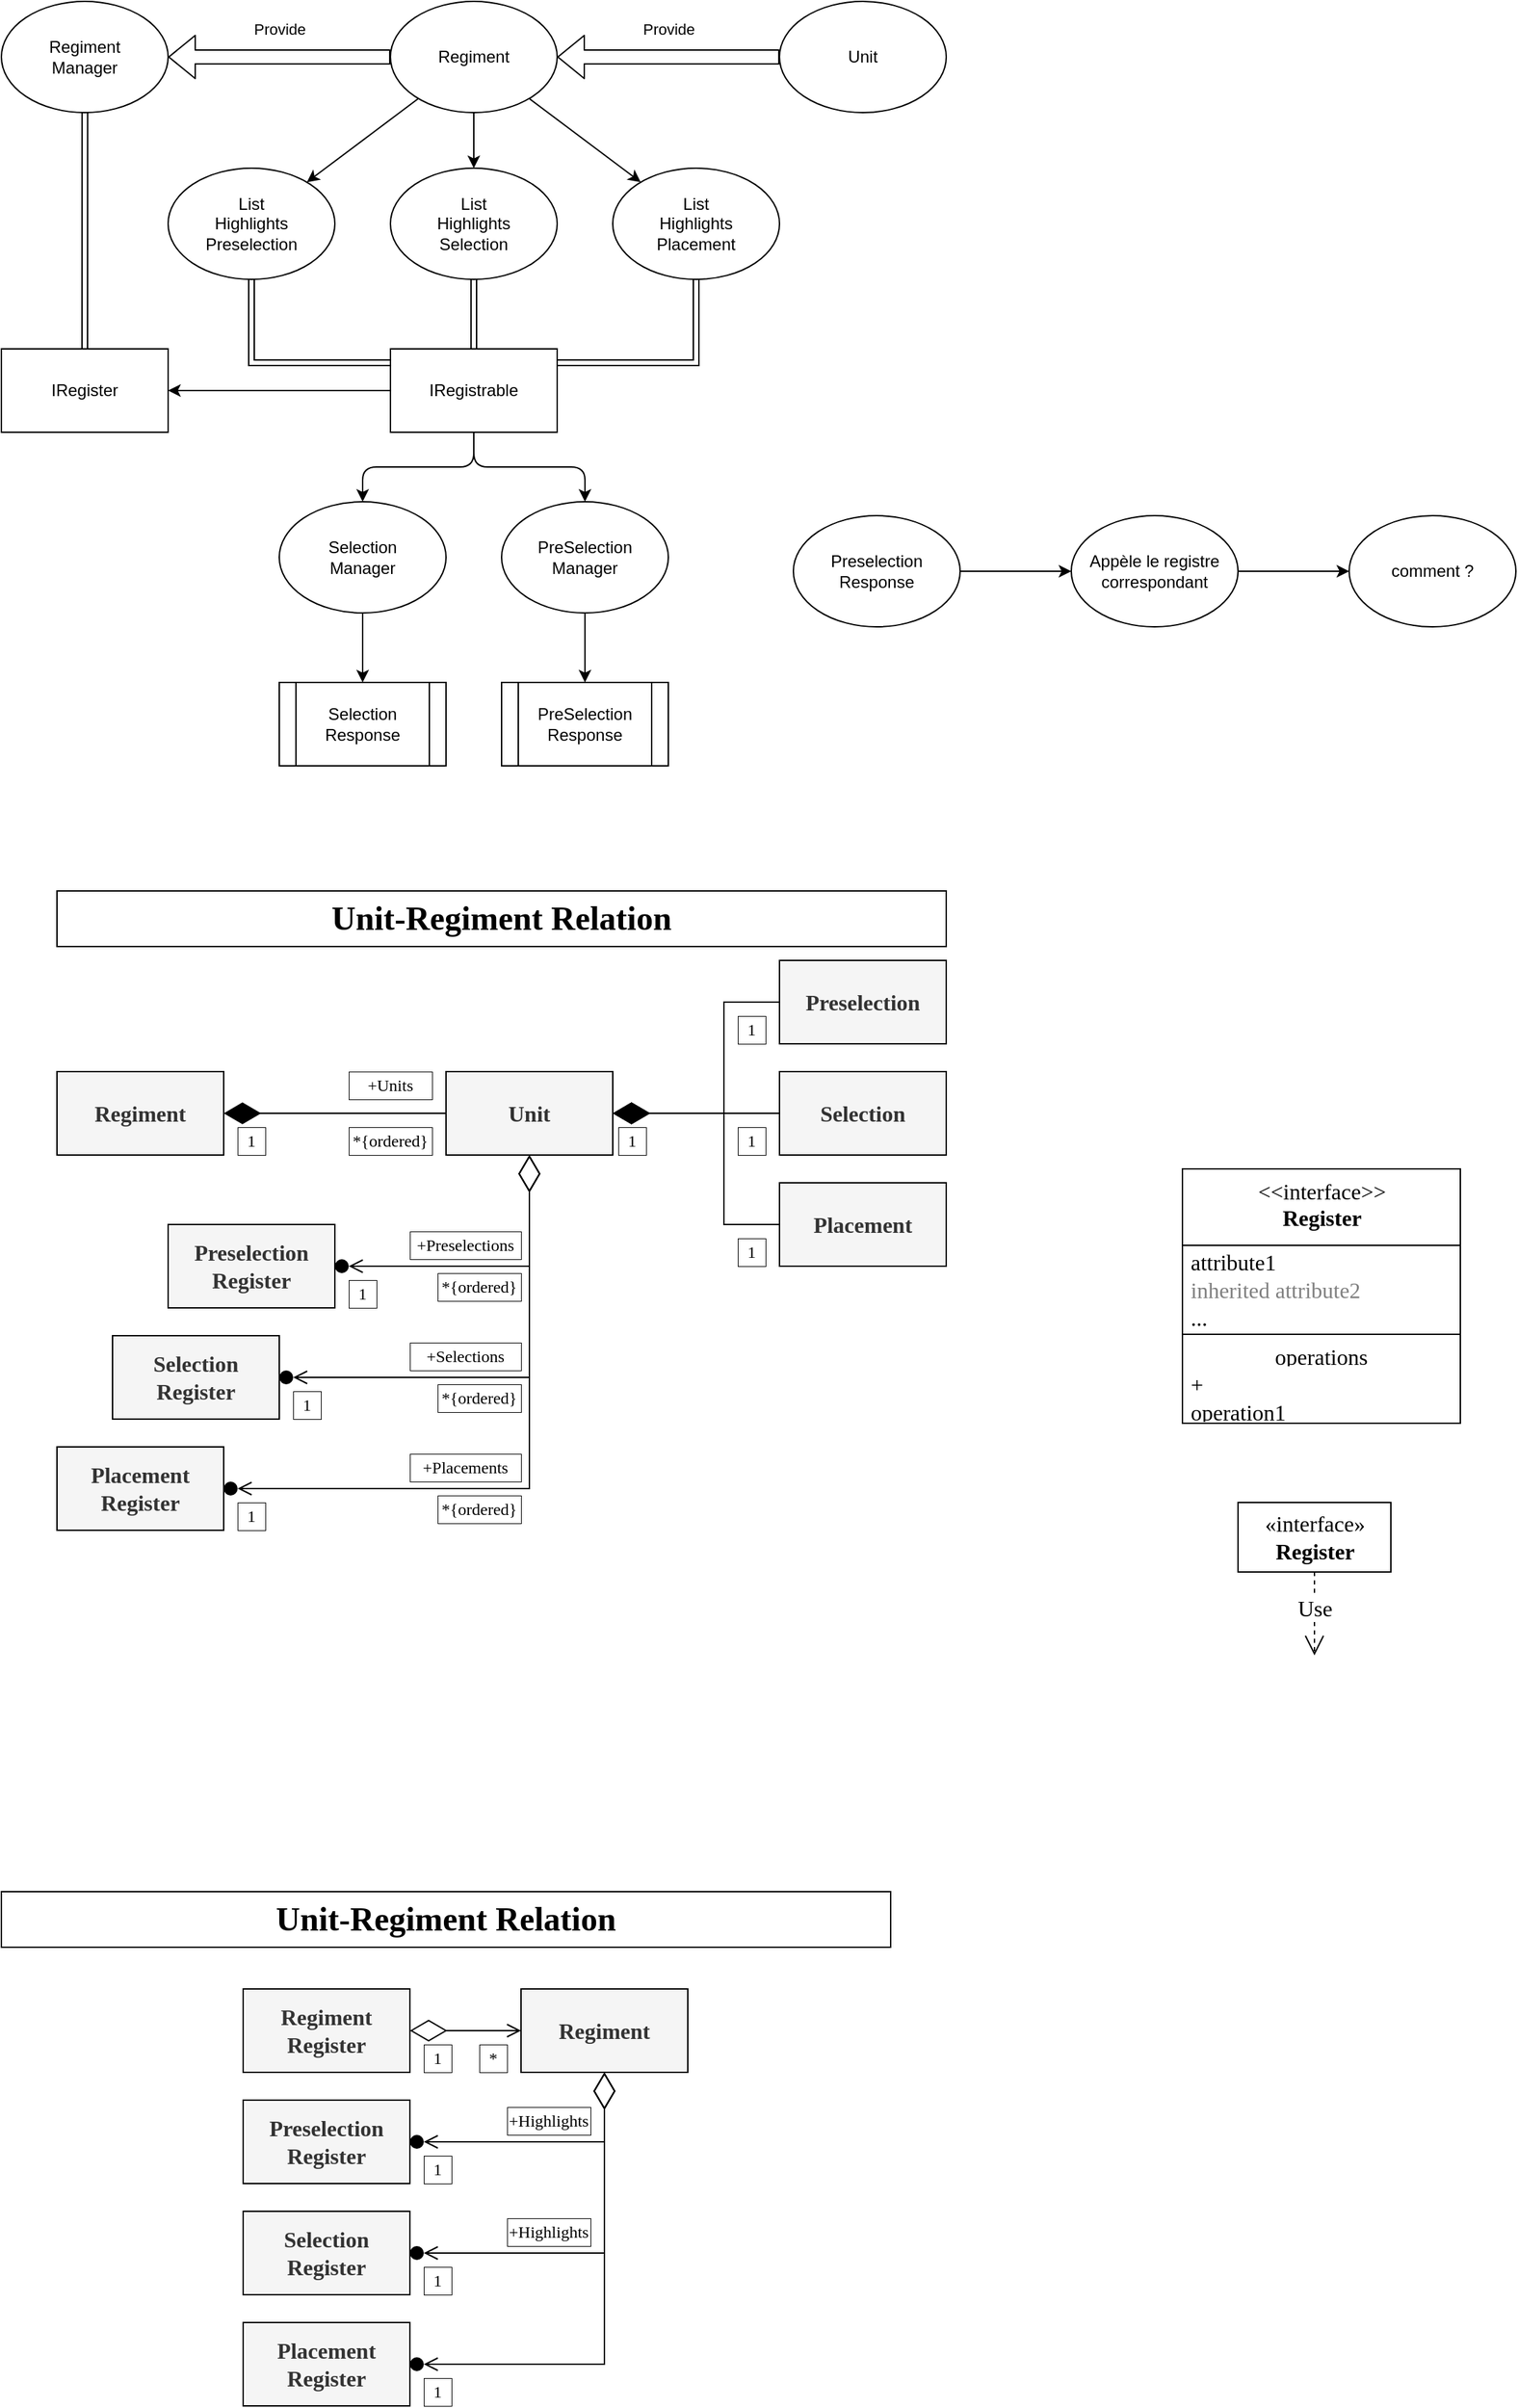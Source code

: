 <mxfile>
    <diagram id="3MYqwu3gBMpGz7Iqad5_" name="Page-1">
        <mxGraphModel dx="990" dy="677" grid="1" gridSize="10" guides="1" tooltips="1" connect="1" arrows="1" fold="1" page="1" pageScale="1" pageWidth="827" pageHeight="1169" math="0" shadow="0">
            <root>
                <mxCell id="0"/>
                <mxCell id="1" style="locked=1;" parent="0"/>
                <mxCell id="3" value="object" style="" parent="0"/>
                <mxCell id="36" value="" style="edgeStyle=none;html=1;" parent="3" source="39" target="45" edge="1">
                    <mxGeometry relative="1" as="geometry"/>
                </mxCell>
                <mxCell id="37" value="" style="edgeStyle=none;html=1;" parent="3" source="39" target="47" edge="1">
                    <mxGeometry relative="1" as="geometry"/>
                </mxCell>
                <mxCell id="38" style="edgeStyle=none;html=1;" parent="3" source="39" target="49" edge="1">
                    <mxGeometry relative="1" as="geometry"/>
                </mxCell>
                <mxCell id="65" value="Provide" style="edgeStyle=orthogonalEdgeStyle;shape=flexArrow;html=1;" parent="3" source="39" target="43" edge="1">
                    <mxGeometry y="-20" relative="1" as="geometry">
                        <mxPoint as="offset"/>
                    </mxGeometry>
                </mxCell>
                <mxCell id="39" value="Regiment" style="ellipse;whiteSpace=wrap;html=1;" parent="3" vertex="1">
                    <mxGeometry x="360" y="80" width="120" height="80" as="geometry"/>
                </mxCell>
                <mxCell id="64" value="Provide" style="edgeStyle=orthogonalEdgeStyle;shape=flexArrow;html=1;" parent="3" source="40" target="39" edge="1">
                    <mxGeometry y="-20" relative="1" as="geometry">
                        <mxPoint as="offset"/>
                    </mxGeometry>
                </mxCell>
                <mxCell id="40" value="Unit" style="ellipse;whiteSpace=wrap;html=1;" parent="3" vertex="1">
                    <mxGeometry x="640" y="80" width="120" height="80" as="geometry"/>
                </mxCell>
                <mxCell id="42" style="edgeStyle=none;html=1;shape=link;" parent="3" source="43" target="50" edge="1">
                    <mxGeometry relative="1" as="geometry"/>
                </mxCell>
                <mxCell id="43" value="Regiment &lt;br&gt;Manager" style="ellipse;whiteSpace=wrap;html=1;" parent="3" vertex="1">
                    <mxGeometry x="80" y="80" width="120" height="80" as="geometry"/>
                </mxCell>
                <mxCell id="44" style="edgeStyle=elbowEdgeStyle;html=1;shape=link;rounded=0;" parent="3" source="45" target="57" edge="1">
                    <mxGeometry relative="1" as="geometry">
                        <Array as="points">
                            <mxPoint x="260" y="340"/>
                        </Array>
                    </mxGeometry>
                </mxCell>
                <mxCell id="45" value="List&lt;br&gt;Highlights&lt;br&gt;Preselection" style="ellipse;whiteSpace=wrap;html=1;" parent="3" vertex="1">
                    <mxGeometry x="200" y="200" width="120" height="80" as="geometry"/>
                </mxCell>
                <mxCell id="46" value="" style="edgeStyle=none;html=1;shape=link;" parent="3" source="47" target="57" edge="1">
                    <mxGeometry relative="1" as="geometry"/>
                </mxCell>
                <mxCell id="47" value="List&lt;br&gt;Highlights&lt;br&gt;Selection" style="ellipse;whiteSpace=wrap;html=1;" parent="3" vertex="1">
                    <mxGeometry x="360" y="200" width="120" height="80" as="geometry"/>
                </mxCell>
                <mxCell id="48" style="edgeStyle=orthogonalEdgeStyle;html=1;shape=link;rounded=0;" parent="3" source="49" target="57" edge="1">
                    <mxGeometry relative="1" as="geometry">
                        <Array as="points">
                            <mxPoint x="580" y="340"/>
                        </Array>
                    </mxGeometry>
                </mxCell>
                <mxCell id="49" value="List&lt;br&gt;Highlights&lt;br&gt;Placement" style="ellipse;whiteSpace=wrap;html=1;" parent="3" vertex="1">
                    <mxGeometry x="520" y="200" width="120" height="80" as="geometry"/>
                </mxCell>
                <mxCell id="50" value="IRegister" style="rounded=0;whiteSpace=wrap;html=1;" parent="3" vertex="1">
                    <mxGeometry x="80" y="330" width="120" height="60" as="geometry"/>
                </mxCell>
                <mxCell id="51" value="" style="edgeStyle=none;html=1;" parent="3" source="52" target="63" edge="1">
                    <mxGeometry relative="1" as="geometry"/>
                </mxCell>
                <mxCell id="52" value="PreSelection &lt;br&gt;Manager" style="ellipse;whiteSpace=wrap;html=1;" parent="3" vertex="1">
                    <mxGeometry x="440" y="440" width="120" height="80" as="geometry"/>
                </mxCell>
                <mxCell id="54" style="edgeStyle=orthogonalEdgeStyle;html=1;" parent="3" source="57" target="59" edge="1">
                    <mxGeometry relative="1" as="geometry"/>
                </mxCell>
                <mxCell id="55" style="edgeStyle=orthogonalEdgeStyle;html=1;" parent="3" source="57" target="52" edge="1">
                    <mxGeometry relative="1" as="geometry"/>
                </mxCell>
                <mxCell id="56" style="edgeStyle=none;html=1;" parent="3" source="57" target="50" edge="1">
                    <mxGeometry relative="1" as="geometry"/>
                </mxCell>
                <mxCell id="57" value="IRegistrable" style="whiteSpace=wrap;html=1;" parent="3" vertex="1">
                    <mxGeometry x="360" y="330" width="120" height="60" as="geometry"/>
                </mxCell>
                <mxCell id="58" value="" style="edgeStyle=none;html=1;" parent="3" source="59" target="61" edge="1">
                    <mxGeometry relative="1" as="geometry">
                        <mxPoint x="340" y="560" as="targetPoint"/>
                    </mxGeometry>
                </mxCell>
                <mxCell id="59" value="Selection &lt;br&gt;Manager" style="ellipse;whiteSpace=wrap;html=1;" parent="3" vertex="1">
                    <mxGeometry x="280" y="440" width="120" height="80" as="geometry"/>
                </mxCell>
                <mxCell id="61" value="&lt;span&gt;Selection&lt;/span&gt;&lt;br&gt;&lt;span&gt;Response&lt;/span&gt;" style="shape=process;whiteSpace=wrap;html=1;backgroundOutline=1;" parent="3" vertex="1">
                    <mxGeometry x="280" y="570" width="120" height="60" as="geometry"/>
                </mxCell>
                <mxCell id="63" value="PreSelection&lt;br&gt;Response" style="shape=process;whiteSpace=wrap;html=1;backgroundOutline=1;" parent="3" vertex="1">
                    <mxGeometry x="440" y="570" width="120" height="60" as="geometry"/>
                </mxCell>
                <mxCell id="80" value="" style="endArrow=none;startArrow=diamondThin;endFill=0;startFill=1;html=1;verticalAlign=bottom;labelBackgroundColor=none;strokeWidth=1;startSize=24;endSize=8;rounded=0;elbow=vertical;" parent="3" source="82" target="83" edge="1">
                    <mxGeometry x="-0.667" y="-30" width="160" relative="1" as="geometry">
                        <mxPoint x="240" y="880" as="sourcePoint"/>
                        <mxPoint x="360" y="880" as="targetPoint"/>
                        <Array as="points"/>
                        <mxPoint as="offset"/>
                    </mxGeometry>
                </mxCell>
                <mxCell id="82" value="Regiment" style="rounded=0;whiteSpace=wrap;html=1;fillColor=#f5f5f5;fontColor=#333333;strokeColor=#000000;fontSize=16;fontFamily=Times New Roman;fontStyle=1" parent="3" vertex="1">
                    <mxGeometry x="120" y="850" width="120" height="60" as="geometry"/>
                </mxCell>
                <mxCell id="88" value="" style="rounded=0;elbow=vertical;html=1;startArrow=diamondThin;startFill=1;endArrow=none;endFill=0;startSize=24;endSize=8;edgeStyle=orthogonalEdgeStyle;" parent="3" source="83" target="84" edge="1">
                    <mxGeometry x="0.9" y="-20" relative="1" as="geometry">
                        <Array as="points">
                            <mxPoint x="600" y="880"/>
                            <mxPoint x="600" y="800"/>
                        </Array>
                        <mxPoint as="offset"/>
                    </mxGeometry>
                </mxCell>
                <mxCell id="92" value="" style="edgeStyle=orthogonalEdgeStyle;rounded=0;html=1;startArrow=diamondThin;startFill=1;endArrow=none;endFill=0;startSize=24;endSize=8;elbow=vertical;" parent="3" source="83" target="85" edge="1">
                    <mxGeometry x="0.833" y="-20" relative="1" as="geometry">
                        <mxPoint as="offset"/>
                    </mxGeometry>
                </mxCell>
                <mxCell id="93" value="" style="edgeStyle=orthogonalEdgeStyle;rounded=0;html=1;startArrow=diamondThin;startFill=1;endArrow=none;endFill=0;startSize=24;endSize=8;elbow=vertical;" parent="3" source="83" target="86" edge="1">
                    <mxGeometry x="-0.7" y="-20" relative="1" as="geometry">
                        <Array as="points">
                            <mxPoint x="600" y="880"/>
                            <mxPoint x="600" y="960"/>
                        </Array>
                        <mxPoint as="offset"/>
                    </mxGeometry>
                </mxCell>
                <mxCell id="83" value="Unit" style="rounded=0;whiteSpace=wrap;html=1;fillColor=#f5f5f5;fontColor=#333333;strokeColor=#000000;fontFamily=Times New Roman;fontSize=16;fontStyle=1" parent="3" vertex="1">
                    <mxGeometry x="400" y="850" width="120" height="60" as="geometry"/>
                </mxCell>
                <mxCell id="84" value="Preselection" style="rounded=0;whiteSpace=wrap;html=1;fillColor=#f5f5f5;fontColor=#333333;strokeColor=#000000;fontFamily=Times New Roman;fontSize=16;fontStyle=1" parent="3" vertex="1">
                    <mxGeometry x="640" y="770" width="120" height="60" as="geometry"/>
                </mxCell>
                <mxCell id="85" value="Selection" style="rounded=0;whiteSpace=wrap;html=1;fillColor=#f5f5f5;fontColor=#333333;strokeColor=#000000;fontSize=16;fontStyle=1;fontFamily=Times New Roman;" parent="3" vertex="1">
                    <mxGeometry x="640" y="850" width="120" height="60" as="geometry"/>
                </mxCell>
                <mxCell id="86" value="Placement" style="rounded=0;whiteSpace=wrap;html=1;fillColor=#f5f5f5;fontColor=#333333;strokeColor=#000000;fontSize=16;fontStyle=1;fontFamily=Times New Roman;" parent="3" vertex="1">
                    <mxGeometry x="640" y="930" width="120" height="60" as="geometry"/>
                </mxCell>
                <mxCell id="98" value="&lt;h2&gt;Unit-Regiment Relation&lt;/h2&gt;" style="text;html=1;strokeColor=default;fillColor=none;align=center;verticalAlign=middle;whiteSpace=wrap;rounded=0;fontFamily=Times New Roman;fontSize=16;" parent="3" vertex="1">
                    <mxGeometry x="120" y="720" width="640" height="40" as="geometry"/>
                </mxCell>
                <mxCell id="130" style="edgeStyle=orthogonalEdgeStyle;rounded=0;html=1;fontFamily=Times New Roman;fontSize=16;startArrow=diamondThin;startFill=0;endArrow=open;endFill=0;startSize=24;endSize=8;elbow=vertical;entryX=1;entryY=0.5;entryDx=0;entryDy=0;" parent="3" source="99" target="143" edge="1">
                    <mxGeometry relative="1" as="geometry">
                        <Array as="points">
                            <mxPoint x="514" y="1620"/>
                            <mxPoint x="414" y="1620"/>
                        </Array>
                    </mxGeometry>
                </mxCell>
                <mxCell id="131" style="edgeStyle=orthogonalEdgeStyle;rounded=0;html=1;fontFamily=Times New Roman;fontSize=16;startArrow=diamondThin;startFill=0;endArrow=open;endFill=0;startSize=24;endSize=8;elbow=vertical;entryX=1;entryY=0.5;entryDx=0;entryDy=0;" parent="3" source="99" target="141" edge="1">
                    <mxGeometry relative="1" as="geometry">
                        <Array as="points">
                            <mxPoint x="514" y="1700"/>
                            <mxPoint x="414" y="1700"/>
                        </Array>
                    </mxGeometry>
                </mxCell>
                <mxCell id="133" style="edgeStyle=orthogonalEdgeStyle;rounded=0;html=1;fontFamily=Times New Roman;fontSize=16;startArrow=diamondThin;startFill=0;endArrow=open;endFill=0;startSize=24;endSize=8;elbow=vertical;entryX=1;entryY=0.5;entryDx=0;entryDy=0;" parent="3" source="99" target="142" edge="1">
                    <mxGeometry relative="1" as="geometry">
                        <Array as="points">
                            <mxPoint x="514" y="1780"/>
                            <mxPoint x="434" y="1780"/>
                        </Array>
                    </mxGeometry>
                </mxCell>
                <mxCell id="99" value="Regiment" style="rounded=0;whiteSpace=wrap;html=1;fillColor=#f5f5f5;fontColor=#333333;strokeColor=#000000;fontSize=16;fontFamily=Times New Roman;fontStyle=1" parent="3" vertex="1">
                    <mxGeometry x="454" y="1510" width="120" height="60" as="geometry"/>
                </mxCell>
                <mxCell id="100" value="&lt;h2&gt;Unit-Regiment Relation&lt;/h2&gt;" style="text;html=1;strokeColor=default;fillColor=none;align=center;verticalAlign=middle;whiteSpace=wrap;rounded=0;fontFamily=Times New Roman;fontSize=16;" parent="3" vertex="1">
                    <mxGeometry x="80" y="1440" width="640" height="40" as="geometry"/>
                </mxCell>
                <mxCell id="101" value="" style="endArrow=open;startArrow=diamondThin;endFill=0;startFill=0;html=1;verticalAlign=bottom;labelBackgroundColor=none;strokeWidth=1;startSize=24;endSize=8;rounded=0;elbow=vertical;" parent="3" source="103" target="99" edge="1">
                    <mxGeometry x="-0.667" y="-30" width="160" relative="1" as="geometry">
                        <mxPoint x="374" y="1540" as="sourcePoint"/>
                        <mxPoint x="454" y="1540" as="targetPoint"/>
                        <Array as="points"/>
                        <mxPoint as="offset"/>
                    </mxGeometry>
                </mxCell>
                <mxCell id="103" value="Regiment&lt;br&gt;Register" style="rounded=0;whiteSpace=wrap;html=1;fillColor=#f5f5f5;fontColor=#333333;strokeColor=#000000;fontSize=16;fontFamily=Times New Roman;fontStyle=1" parent="3" vertex="1">
                    <mxGeometry x="254" y="1510" width="120" height="60" as="geometry"/>
                </mxCell>
                <mxCell id="105" value="«interface»&lt;br&gt;&lt;b&gt;Register&lt;/b&gt;" style="html=1;fontFamily=Times New Roman;fontSize=16;strokeColor=#000000;" parent="3" vertex="1">
                    <mxGeometry x="970" y="1160" width="110" height="50" as="geometry"/>
                </mxCell>
                <mxCell id="106" value="Use" style="endArrow=open;endSize=12;dashed=1;html=1;rounded=0;fontFamily=Times New Roman;fontSize=16;elbow=vertical;" parent="3" source="105" edge="1">
                    <mxGeometry x="-0.143" width="160" relative="1" as="geometry">
                        <mxPoint x="1185" y="1190" as="sourcePoint"/>
                        <mxPoint x="1025" y="1270" as="targetPoint"/>
                        <mxPoint as="offset"/>
                    </mxGeometry>
                </mxCell>
                <mxCell id="113" value="&amp;lt;&amp;lt;interface&amp;gt;&amp;gt;&lt;br&gt;&lt;b&gt;Register&lt;/b&gt;" style="swimlane;fontStyle=0;align=center;verticalAlign=top;childLayout=stackLayout;horizontal=1;startSize=55;horizontalStack=0;resizeParent=1;resizeParentMax=0;resizeLast=0;collapsible=0;marginBottom=0;html=1;fontFamily=Times New Roman;fontSize=16;strokeColor=#000000;" parent="3" vertex="1">
                    <mxGeometry x="930" y="920" width="200" height="183" as="geometry"/>
                </mxCell>
                <mxCell id="115" value="attribute1" style="text;html=1;strokeColor=none;fillColor=none;align=left;verticalAlign=middle;spacingLeft=4;spacingRight=4;overflow=hidden;rotatable=0;points=[[0,0.5],[1,0.5]];portConstraint=eastwest;fontFamily=Times New Roman;fontSize=16;" parent="113" vertex="1">
                    <mxGeometry y="55" width="200" height="20" as="geometry"/>
                </mxCell>
                <mxCell id="116" value="inherited attribute2" style="text;html=1;strokeColor=none;fillColor=none;align=left;verticalAlign=middle;spacingLeft=4;spacingRight=4;overflow=hidden;rotatable=0;points=[[0,0.5],[1,0.5]];portConstraint=eastwest;fontColor=#808080;fontFamily=Times New Roman;fontSize=16;" parent="113" vertex="1">
                    <mxGeometry y="75" width="200" height="20" as="geometry"/>
                </mxCell>
                <mxCell id="117" value="..." style="text;html=1;strokeColor=none;fillColor=none;align=left;verticalAlign=middle;spacingLeft=4;spacingRight=4;overflow=hidden;rotatable=0;points=[[0,0.5],[1,0.5]];portConstraint=eastwest;fontFamily=Times New Roman;fontSize=16;" parent="113" vertex="1">
                    <mxGeometry y="95" width="200" height="20" as="geometry"/>
                </mxCell>
                <mxCell id="118" value="" style="line;strokeWidth=1;fillColor=none;align=left;verticalAlign=middle;spacingTop=-1;spacingLeft=3;spacingRight=3;rotatable=0;labelPosition=right;points=[];portConstraint=eastwest;fontFamily=Times New Roman;fontSize=16;" parent="113" vertex="1">
                    <mxGeometry y="115" width="200" height="8" as="geometry"/>
                </mxCell>
                <mxCell id="119" value="operations" style="text;html=1;strokeColor=none;fillColor=none;align=center;verticalAlign=middle;spacingLeft=4;spacingRight=4;overflow=hidden;rotatable=0;points=[[0,0.5],[1,0.5]];portConstraint=eastwest;fontFamily=Times New Roman;fontSize=16;" parent="113" vertex="1">
                    <mxGeometry y="123" width="200" height="20" as="geometry"/>
                </mxCell>
                <mxCell id="121" value="+" style="text;html=1;strokeColor=none;fillColor=none;align=left;verticalAlign=middle;spacingLeft=4;spacingRight=4;overflow=hidden;rotatable=0;points=[[0,0.5],[1,0.5]];portConstraint=eastwest;fontFamily=Times New Roman;fontSize=16;" parent="113" vertex="1">
                    <mxGeometry y="143" width="200" height="20" as="geometry"/>
                </mxCell>
                <mxCell id="120" value="operation1" style="text;html=1;strokeColor=none;fillColor=none;align=left;verticalAlign=middle;spacingLeft=4;spacingRight=4;overflow=hidden;rotatable=0;points=[[0,0.5],[1,0.5]];portConstraint=eastwest;fontFamily=Times New Roman;fontSize=16;" parent="113" vertex="1">
                    <mxGeometry y="163" width="200" height="20" as="geometry"/>
                </mxCell>
                <mxCell id="122" value="Preselection&lt;br&gt;Register" style="rounded=0;whiteSpace=wrap;html=1;fillColor=#f5f5f5;fontColor=#333333;strokeColor=#000000;fontSize=16;fontFamily=Times New Roman;fontStyle=1" parent="3" vertex="1">
                    <mxGeometry x="254" y="1590" width="120" height="60" as="geometry"/>
                </mxCell>
                <mxCell id="123" value="Selection&lt;br&gt;Register" style="rounded=0;whiteSpace=wrap;html=1;fillColor=#f5f5f5;fontColor=#333333;strokeColor=#000000;fontSize=16;fontFamily=Times New Roman;fontStyle=1" parent="3" vertex="1">
                    <mxGeometry x="254" y="1670" width="120" height="60" as="geometry"/>
                </mxCell>
                <mxCell id="124" value="Placement&lt;br&gt;Register" style="rounded=0;whiteSpace=wrap;html=1;fillColor=#f5f5f5;fontColor=#333333;strokeColor=#000000;fontSize=16;fontFamily=Times New Roman;fontStyle=1" parent="3" vertex="1">
                    <mxGeometry x="254" y="1750" width="120" height="60" as="geometry"/>
                </mxCell>
                <mxCell id="134" value="1" style="text;html=1;strokeColor=default;fillColor=none;align=center;verticalAlign=middle;whiteSpace=wrap;rounded=0;fontFamily=Times New Roman;fontSize=12;strokeWidth=0.5;" parent="3" vertex="1">
                    <mxGeometry x="384" y="1630" width="20" height="20" as="geometry"/>
                </mxCell>
                <mxCell id="137" value="1" style="text;html=1;strokeColor=default;fillColor=none;align=center;verticalAlign=middle;whiteSpace=wrap;rounded=0;fontFamily=Times New Roman;fontSize=12;strokeWidth=0.5;" parent="3" vertex="1">
                    <mxGeometry x="384" y="1710" width="20" height="20" as="geometry"/>
                </mxCell>
                <mxCell id="138" value="1" style="text;html=1;strokeColor=default;fillColor=none;align=center;verticalAlign=middle;whiteSpace=wrap;rounded=0;fontFamily=Times New Roman;fontSize=12;strokeWidth=0.5;" parent="3" vertex="1">
                    <mxGeometry x="384" y="1790" width="20" height="20" as="geometry"/>
                </mxCell>
                <mxCell id="139" value="1" style="text;html=1;strokeColor=default;fillColor=none;align=center;verticalAlign=middle;whiteSpace=wrap;rounded=0;fontFamily=Times New Roman;fontSize=12;strokeWidth=0.5;" parent="3" vertex="1">
                    <mxGeometry x="384" y="1550" width="20" height="20" as="geometry"/>
                </mxCell>
                <mxCell id="140" value="*" style="text;html=1;strokeColor=default;fillColor=none;align=center;verticalAlign=middle;whiteSpace=wrap;rounded=0;fontFamily=Times New Roman;fontSize=12;strokeWidth=0.5;" parent="3" vertex="1">
                    <mxGeometry x="424" y="1550" width="20" height="20" as="geometry"/>
                </mxCell>
                <mxCell id="141" value="" style="ellipse;fillColor=#000000;strokeColor=none;fontFamily=Times New Roman;fontSize=12;" parent="3" vertex="1">
                    <mxGeometry x="374" y="1695" width="10" height="10" as="geometry"/>
                </mxCell>
                <mxCell id="142" value="" style="ellipse;fillColor=#000000;strokeColor=none;fontFamily=Times New Roman;fontSize=12;" parent="3" vertex="1">
                    <mxGeometry x="374" y="1775" width="10" height="10" as="geometry"/>
                </mxCell>
                <mxCell id="143" value="" style="ellipse;fillColor=#000000;strokeColor=none;fontFamily=Times New Roman;fontSize=12;" parent="3" vertex="1">
                    <mxGeometry x="374" y="1615" width="10" height="10" as="geometry"/>
                </mxCell>
                <mxCell id="145" value="+Highlights" style="text;html=1;strokeColor=default;fillColor=none;align=center;verticalAlign=middle;whiteSpace=wrap;rounded=0;fontFamily=Times New Roman;fontSize=12;strokeWidth=0.5;" parent="3" vertex="1">
                    <mxGeometry x="444" y="1595" width="60" height="20" as="geometry"/>
                </mxCell>
                <mxCell id="146" value="+Highlights" style="text;html=1;strokeColor=default;fillColor=none;align=center;verticalAlign=middle;whiteSpace=wrap;rounded=0;fontFamily=Times New Roman;fontSize=12;strokeWidth=0.5;" parent="3" vertex="1">
                    <mxGeometry x="444" y="1675" width="60" height="20" as="geometry"/>
                </mxCell>
                <mxCell id="148" value="1" style="text;html=1;strokeColor=default;fillColor=none;align=center;verticalAlign=middle;whiteSpace=wrap;rounded=0;fontFamily=Times New Roman;fontSize=12;strokeWidth=0.5;" parent="3" vertex="1">
                    <mxGeometry x="610" y="890" width="20" height="20" as="geometry"/>
                </mxCell>
                <mxCell id="149" value="1" style="text;html=1;strokeColor=default;fillColor=none;align=center;verticalAlign=middle;whiteSpace=wrap;rounded=0;fontFamily=Times New Roman;fontSize=12;strokeWidth=0.5;" parent="3" vertex="1">
                    <mxGeometry x="610" y="810" width="20" height="20" as="geometry"/>
                </mxCell>
                <mxCell id="150" value="1" style="text;html=1;strokeColor=default;fillColor=none;align=center;verticalAlign=middle;whiteSpace=wrap;rounded=0;fontFamily=Times New Roman;fontSize=12;strokeWidth=0.5;" parent="3" vertex="1">
                    <mxGeometry x="524" y="890" width="20" height="20" as="geometry"/>
                </mxCell>
                <mxCell id="151" value="1" style="text;html=1;strokeColor=default;fillColor=none;align=center;verticalAlign=middle;whiteSpace=wrap;rounded=0;fontFamily=Times New Roman;fontSize=12;strokeWidth=0.5;" parent="3" vertex="1">
                    <mxGeometry x="250" y="890" width="20" height="20" as="geometry"/>
                </mxCell>
                <mxCell id="153" value="*{ordered}" style="text;html=1;strokeColor=default;fillColor=none;align=center;verticalAlign=middle;whiteSpace=wrap;rounded=0;fontFamily=Times New Roman;fontSize=12;strokeWidth=0.5;" vertex="1" parent="3">
                    <mxGeometry x="330" y="890" width="60" height="20" as="geometry"/>
                </mxCell>
                <mxCell id="154" value="+Units" style="text;html=1;strokeColor=default;fillColor=none;align=center;verticalAlign=middle;whiteSpace=wrap;rounded=0;fontFamily=Times New Roman;fontSize=12;strokeWidth=0.5;" vertex="1" parent="3">
                    <mxGeometry x="330" y="850" width="60" height="20" as="geometry"/>
                </mxCell>
                <mxCell id="155" style="edgeStyle=orthogonalEdgeStyle;rounded=0;html=1;fontFamily=Times New Roman;fontSize=16;startArrow=diamondThin;startFill=0;endArrow=open;endFill=0;startSize=24;endSize=8;elbow=vertical;entryX=1;entryY=0.5;entryDx=0;entryDy=0;" edge="1" parent="3" target="166">
                    <mxGeometry relative="1" as="geometry">
                        <Array as="points">
                            <mxPoint x="460" y="990"/>
                        </Array>
                        <mxPoint x="460" y="910" as="sourcePoint"/>
                    </mxGeometry>
                </mxCell>
                <mxCell id="156" style="edgeStyle=orthogonalEdgeStyle;rounded=0;html=1;fontFamily=Times New Roman;fontSize=16;startArrow=diamondThin;startFill=0;endArrow=open;endFill=0;startSize=24;endSize=8;elbow=vertical;entryX=1;entryY=0.5;entryDx=0;entryDy=0;" edge="1" parent="3" target="164">
                    <mxGeometry relative="1" as="geometry">
                        <Array as="points">
                            <mxPoint x="460" y="1070"/>
                        </Array>
                        <mxPoint x="460" y="910" as="sourcePoint"/>
                    </mxGeometry>
                </mxCell>
                <mxCell id="157" style="edgeStyle=orthogonalEdgeStyle;rounded=0;html=1;fontFamily=Times New Roman;fontSize=16;startArrow=diamondThin;startFill=0;endArrow=open;endFill=0;startSize=24;endSize=8;elbow=vertical;entryX=1;entryY=0.5;entryDx=0;entryDy=0;" edge="1" parent="3" target="165">
                    <mxGeometry relative="1" as="geometry">
                        <Array as="points">
                            <mxPoint x="460" y="1150"/>
                        </Array>
                        <mxPoint x="460" y="910" as="sourcePoint"/>
                    </mxGeometry>
                </mxCell>
                <mxCell id="158" value="Preselection&lt;br&gt;Register" style="rounded=0;whiteSpace=wrap;html=1;fillColor=#f5f5f5;fontColor=#333333;strokeColor=#000000;fontSize=16;fontFamily=Times New Roman;fontStyle=1" vertex="1" parent="3">
                    <mxGeometry x="200" y="960" width="120" height="60" as="geometry"/>
                </mxCell>
                <mxCell id="159" value="Selection&lt;br&gt;Register" style="rounded=0;whiteSpace=wrap;html=1;fillColor=#f5f5f5;fontColor=#333333;strokeColor=#000000;fontSize=16;fontFamily=Times New Roman;fontStyle=1" vertex="1" parent="3">
                    <mxGeometry x="160" y="1040" width="120" height="60" as="geometry"/>
                </mxCell>
                <mxCell id="160" value="Placement&lt;br&gt;Register" style="rounded=0;whiteSpace=wrap;html=1;fillColor=#f5f5f5;fontColor=#333333;strokeColor=#000000;fontSize=16;fontFamily=Times New Roman;fontStyle=1" vertex="1" parent="3">
                    <mxGeometry x="120" y="1120" width="120" height="60" as="geometry"/>
                </mxCell>
                <mxCell id="161" value="1" style="text;html=1;strokeColor=default;fillColor=none;align=center;verticalAlign=middle;whiteSpace=wrap;rounded=0;fontFamily=Times New Roman;fontSize=12;strokeWidth=0.5;" vertex="1" parent="3">
                    <mxGeometry x="330" y="1000" width="20" height="20" as="geometry"/>
                </mxCell>
                <mxCell id="162" value="1" style="text;html=1;strokeColor=default;fillColor=none;align=center;verticalAlign=middle;whiteSpace=wrap;rounded=0;fontFamily=Times New Roman;fontSize=12;strokeWidth=0.5;" vertex="1" parent="3">
                    <mxGeometry x="290" y="1080" width="20" height="20" as="geometry"/>
                </mxCell>
                <mxCell id="163" value="1" style="text;html=1;strokeColor=default;fillColor=none;align=center;verticalAlign=middle;whiteSpace=wrap;rounded=0;fontFamily=Times New Roman;fontSize=12;strokeWidth=0.5;" vertex="1" parent="3">
                    <mxGeometry x="250" y="1160" width="20" height="20" as="geometry"/>
                </mxCell>
                <mxCell id="164" value="" style="ellipse;fillColor=#000000;strokeColor=none;fontFamily=Times New Roman;fontSize=12;" vertex="1" parent="3">
                    <mxGeometry x="280" y="1065" width="10" height="10" as="geometry"/>
                </mxCell>
                <mxCell id="165" value="" style="ellipse;fillColor=#000000;strokeColor=none;fontFamily=Times New Roman;fontSize=12;" vertex="1" parent="3">
                    <mxGeometry x="240" y="1145" width="10" height="10" as="geometry"/>
                </mxCell>
                <mxCell id="166" value="" style="ellipse;fillColor=#000000;strokeColor=none;fontFamily=Times New Roman;fontSize=12;" vertex="1" parent="3">
                    <mxGeometry x="320" y="985" width="10" height="10" as="geometry"/>
                </mxCell>
                <mxCell id="167" value="+Preselections" style="text;html=1;strokeColor=default;fillColor=none;align=center;verticalAlign=middle;whiteSpace=wrap;rounded=0;fontFamily=Times New Roman;fontSize=12;strokeWidth=0.5;" vertex="1" parent="3">
                    <mxGeometry x="374" y="965" width="80" height="20" as="geometry"/>
                </mxCell>
                <mxCell id="169" value="1" style="text;html=1;strokeColor=default;fillColor=none;align=center;verticalAlign=middle;whiteSpace=wrap;rounded=0;fontFamily=Times New Roman;fontSize=12;strokeWidth=0.5;" vertex="1" parent="3">
                    <mxGeometry x="610" y="970" width="20" height="20" as="geometry"/>
                </mxCell>
                <mxCell id="170" value="+Placements" style="text;html=1;strokeColor=default;fillColor=none;align=center;verticalAlign=middle;whiteSpace=wrap;rounded=0;fontFamily=Times New Roman;fontSize=12;strokeWidth=0.5;" vertex="1" parent="3">
                    <mxGeometry x="374" y="1125" width="80" height="20" as="geometry"/>
                </mxCell>
                <mxCell id="171" value="+Selections" style="text;html=1;strokeColor=default;fillColor=none;align=center;verticalAlign=middle;whiteSpace=wrap;rounded=0;fontFamily=Times New Roman;fontSize=12;strokeWidth=0.5;" vertex="1" parent="3">
                    <mxGeometry x="374" y="1045" width="80" height="20" as="geometry"/>
                </mxCell>
                <mxCell id="173" value="*{ordered}" style="text;html=1;strokeColor=default;fillColor=none;align=center;verticalAlign=middle;whiteSpace=wrap;rounded=0;fontFamily=Times New Roman;fontSize=12;strokeWidth=0.5;" vertex="1" parent="3">
                    <mxGeometry x="394" y="995" width="60" height="20" as="geometry"/>
                </mxCell>
                <mxCell id="174" value="*{ordered}" style="text;html=1;strokeColor=default;fillColor=none;align=center;verticalAlign=middle;whiteSpace=wrap;rounded=0;fontFamily=Times New Roman;fontSize=12;strokeWidth=0.5;" vertex="1" parent="3">
                    <mxGeometry x="394" y="1075" width="60" height="20" as="geometry"/>
                </mxCell>
                <mxCell id="175" value="*{ordered}" style="text;html=1;strokeColor=default;fillColor=none;align=center;verticalAlign=middle;whiteSpace=wrap;rounded=0;fontFamily=Times New Roman;fontSize=12;strokeWidth=0.5;" vertex="1" parent="3">
                    <mxGeometry x="394" y="1155" width="60" height="20" as="geometry"/>
                </mxCell>
                <mxCell id="195" style="edgeStyle=orthogonalEdgeStyle;rounded=0;jumpSize=6;html=1;fontFamily=Times New Roman;fontSize=12;startArrow=none;startFill=0;endArrow=classic;endFill=1;startSize=6;endSize=6;elbow=vertical;" edge="1" parent="3" source="192" target="193">
                    <mxGeometry relative="1" as="geometry"/>
                </mxCell>
                <mxCell id="192" value="Preselection Response" style="ellipse;whiteSpace=wrap;html=1;" vertex="1" parent="3">
                    <mxGeometry x="650" y="450" width="120" height="80" as="geometry"/>
                </mxCell>
                <mxCell id="197" value="" style="edgeStyle=orthogonalEdgeStyle;rounded=0;jumpSize=6;html=1;fontFamily=Times New Roman;fontSize=12;startArrow=none;startFill=0;endArrow=classic;endFill=1;startSize=6;endSize=6;elbow=vertical;" edge="1" parent="3" source="193" target="196">
                    <mxGeometry relative="1" as="geometry"/>
                </mxCell>
                <mxCell id="193" value="Appèle le registre&lt;br&gt;correspondant" style="ellipse;whiteSpace=wrap;html=1;fillColor=rgb(255, 255, 255);strokeColor=rgb(0, 0, 0);fontColor=rgb(0, 0, 0);" vertex="1" parent="3">
                    <mxGeometry x="850" y="450" width="120" height="80" as="geometry"/>
                </mxCell>
                <mxCell id="196" value="comment ?" style="ellipse;whiteSpace=wrap;html=1;fillColor=rgb(255, 255, 255);strokeColor=rgb(0, 0, 0);fontColor=rgb(0, 0, 0);" vertex="1" parent="3">
                    <mxGeometry x="1050" y="450" width="120" height="80" as="geometry"/>
                </mxCell>
            </root>
        </mxGraphModel>
    </diagram>
</mxfile>